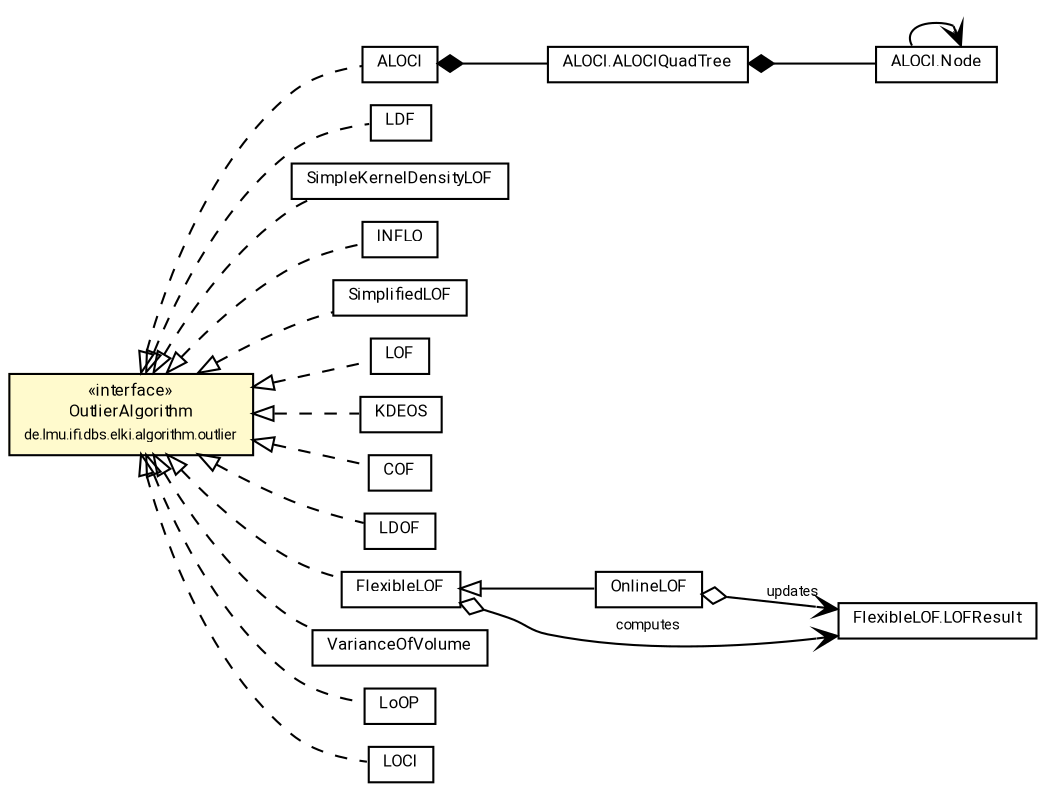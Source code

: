 #!/usr/local/bin/dot
#
# Class diagram 
# Generated by UMLGraph version R5_7_2-60-g0e99a6 (http://www.spinellis.gr/umlgraph/)
#

digraph G {
	graph [fontnames="svg"]
	edge [fontname="Roboto",fontsize=7,labelfontname="Roboto",labelfontsize=7,color="black"];
	node [fontname="Roboto",fontcolor="black",fontsize=8,shape=plaintext,margin=0,width=0,height=0];
	nodesep=0.15;
	ranksep=0.25;
	rankdir=LR;
	// de.lmu.ifi.dbs.elki.algorithm.outlier.OutlierAlgorithm
	c792625 [label=<<table title="de.lmu.ifi.dbs.elki.algorithm.outlier.OutlierAlgorithm" border="0" cellborder="1" cellspacing="0" cellpadding="2" bgcolor="LemonChiffon" href="../OutlierAlgorithm.html" target="_parent">
		<tr><td><table border="0" cellspacing="0" cellpadding="1">
		<tr><td align="center" balign="center"> &#171;interface&#187; </td></tr>
		<tr><td align="center" balign="center"> <font face="Roboto">OutlierAlgorithm</font> </td></tr>
		<tr><td align="center" balign="center"> <font face="Roboto" point-size="7.0">de.lmu.ifi.dbs.elki.algorithm.outlier</font> </td></tr>
		</table></td></tr>
		</table>>, URL="../OutlierAlgorithm.html"];
	// de.lmu.ifi.dbs.elki.algorithm.outlier.lof.ALOCI<O extends de.lmu.ifi.dbs.elki.data.NumberVector>
	c792695 [label=<<table title="de.lmu.ifi.dbs.elki.algorithm.outlier.lof.ALOCI" border="0" cellborder="1" cellspacing="0" cellpadding="2" href="ALOCI.html" target="_parent">
		<tr><td><table border="0" cellspacing="0" cellpadding="1">
		<tr><td align="center" balign="center"> <font face="Roboto">ALOCI</font> </td></tr>
		</table></td></tr>
		</table>>, URL="ALOCI.html"];
	// de.lmu.ifi.dbs.elki.algorithm.outlier.lof.ALOCI.ALOCIQuadTree
	c792696 [label=<<table title="de.lmu.ifi.dbs.elki.algorithm.outlier.lof.ALOCI.ALOCIQuadTree" border="0" cellborder="1" cellspacing="0" cellpadding="2" href="ALOCI.ALOCIQuadTree.html" target="_parent">
		<tr><td><table border="0" cellspacing="0" cellpadding="1">
		<tr><td align="center" balign="center"> <font face="Roboto">ALOCI.ALOCIQuadTree</font> </td></tr>
		</table></td></tr>
		</table>>, URL="ALOCI.ALOCIQuadTree.html"];
	// de.lmu.ifi.dbs.elki.algorithm.outlier.lof.ALOCI.Node
	c792697 [label=<<table title="de.lmu.ifi.dbs.elki.algorithm.outlier.lof.ALOCI.Node" border="0" cellborder="1" cellspacing="0" cellpadding="2" href="ALOCI.Node.html" target="_parent">
		<tr><td><table border="0" cellspacing="0" cellpadding="1">
		<tr><td align="center" balign="center"> <font face="Roboto">ALOCI.Node</font> </td></tr>
		</table></td></tr>
		</table>>, URL="ALOCI.Node.html"];
	// de.lmu.ifi.dbs.elki.algorithm.outlier.lof.LDF<O extends de.lmu.ifi.dbs.elki.data.NumberVector>
	c792699 [label=<<table title="de.lmu.ifi.dbs.elki.algorithm.outlier.lof.LDF" border="0" cellborder="1" cellspacing="0" cellpadding="2" href="LDF.html" target="_parent">
		<tr><td><table border="0" cellspacing="0" cellpadding="1">
		<tr><td align="center" balign="center"> <font face="Roboto">LDF</font> </td></tr>
		</table></td></tr>
		</table>>, URL="LDF.html"];
	// de.lmu.ifi.dbs.elki.algorithm.outlier.lof.SimpleKernelDensityLOF<O extends de.lmu.ifi.dbs.elki.data.NumberVector>
	c792701 [label=<<table title="de.lmu.ifi.dbs.elki.algorithm.outlier.lof.SimpleKernelDensityLOF" border="0" cellborder="1" cellspacing="0" cellpadding="2" href="SimpleKernelDensityLOF.html" target="_parent">
		<tr><td><table border="0" cellspacing="0" cellpadding="1">
		<tr><td align="center" balign="center"> <font face="Roboto">SimpleKernelDensityLOF</font> </td></tr>
		</table></td></tr>
		</table>>, URL="SimpleKernelDensityLOF.html"];
	// de.lmu.ifi.dbs.elki.algorithm.outlier.lof.INFLO<O>
	c792703 [label=<<table title="de.lmu.ifi.dbs.elki.algorithm.outlier.lof.INFLO" border="0" cellborder="1" cellspacing="0" cellpadding="2" href="INFLO.html" target="_parent">
		<tr><td><table border="0" cellspacing="0" cellpadding="1">
		<tr><td align="center" balign="center"> <font face="Roboto">INFLO</font> </td></tr>
		</table></td></tr>
		</table>>, URL="INFLO.html"];
	// de.lmu.ifi.dbs.elki.algorithm.outlier.lof.OnlineLOF<O>
	c792715 [label=<<table title="de.lmu.ifi.dbs.elki.algorithm.outlier.lof.OnlineLOF" border="0" cellborder="1" cellspacing="0" cellpadding="2" href="OnlineLOF.html" target="_parent">
		<tr><td><table border="0" cellspacing="0" cellpadding="1">
		<tr><td align="center" balign="center"> <font face="Roboto">OnlineLOF</font> </td></tr>
		</table></td></tr>
		</table>>, URL="OnlineLOF.html"];
	// de.lmu.ifi.dbs.elki.algorithm.outlier.lof.SimplifiedLOF<O>
	c792718 [label=<<table title="de.lmu.ifi.dbs.elki.algorithm.outlier.lof.SimplifiedLOF" border="0" cellborder="1" cellspacing="0" cellpadding="2" href="SimplifiedLOF.html" target="_parent">
		<tr><td><table border="0" cellspacing="0" cellpadding="1">
		<tr><td align="center" balign="center"> <font face="Roboto">SimplifiedLOF</font> </td></tr>
		</table></td></tr>
		</table>>, URL="SimplifiedLOF.html"];
	// de.lmu.ifi.dbs.elki.algorithm.outlier.lof.LOF<O>
	c792720 [label=<<table title="de.lmu.ifi.dbs.elki.algorithm.outlier.lof.LOF" border="0" cellborder="1" cellspacing="0" cellpadding="2" href="LOF.html" target="_parent">
		<tr><td><table border="0" cellspacing="0" cellpadding="1">
		<tr><td align="center" balign="center"> <font face="Roboto">LOF</font> </td></tr>
		</table></td></tr>
		</table>>, URL="LOF.html"];
	// de.lmu.ifi.dbs.elki.algorithm.outlier.lof.KDEOS<O>
	c792722 [label=<<table title="de.lmu.ifi.dbs.elki.algorithm.outlier.lof.KDEOS" border="0" cellborder="1" cellspacing="0" cellpadding="2" href="KDEOS.html" target="_parent">
		<tr><td><table border="0" cellspacing="0" cellpadding="1">
		<tr><td align="center" balign="center"> <font face="Roboto">KDEOS</font> </td></tr>
		</table></td></tr>
		</table>>, URL="KDEOS.html"];
	// de.lmu.ifi.dbs.elki.algorithm.outlier.lof.COF<O>
	c792724 [label=<<table title="de.lmu.ifi.dbs.elki.algorithm.outlier.lof.COF" border="0" cellborder="1" cellspacing="0" cellpadding="2" href="COF.html" target="_parent">
		<tr><td><table border="0" cellspacing="0" cellpadding="1">
		<tr><td align="center" balign="center"> <font face="Roboto">COF</font> </td></tr>
		</table></td></tr>
		</table>>, URL="COF.html"];
	// de.lmu.ifi.dbs.elki.algorithm.outlier.lof.LDOF<O>
	c792726 [label=<<table title="de.lmu.ifi.dbs.elki.algorithm.outlier.lof.LDOF" border="0" cellborder="1" cellspacing="0" cellpadding="2" href="LDOF.html" target="_parent">
		<tr><td><table border="0" cellspacing="0" cellpadding="1">
		<tr><td align="center" balign="center"> <font face="Roboto">LDOF</font> </td></tr>
		</table></td></tr>
		</table>>, URL="LDOF.html"];
	// de.lmu.ifi.dbs.elki.algorithm.outlier.lof.FlexibleLOF<O>
	c792728 [label=<<table title="de.lmu.ifi.dbs.elki.algorithm.outlier.lof.FlexibleLOF" border="0" cellborder="1" cellspacing="0" cellpadding="2" href="FlexibleLOF.html" target="_parent">
		<tr><td><table border="0" cellspacing="0" cellpadding="1">
		<tr><td align="center" balign="center"> <font face="Roboto">FlexibleLOF</font> </td></tr>
		</table></td></tr>
		</table>>, URL="FlexibleLOF.html"];
	// de.lmu.ifi.dbs.elki.algorithm.outlier.lof.FlexibleLOF.LOFResult<O>
	c792729 [label=<<table title="de.lmu.ifi.dbs.elki.algorithm.outlier.lof.FlexibleLOF.LOFResult" border="0" cellborder="1" cellspacing="0" cellpadding="2" href="FlexibleLOF.LOFResult.html" target="_parent">
		<tr><td><table border="0" cellspacing="0" cellpadding="1">
		<tr><td align="center" balign="center"> <font face="Roboto">FlexibleLOF.LOFResult</font> </td></tr>
		</table></td></tr>
		</table>>, URL="FlexibleLOF.LOFResult.html"];
	// de.lmu.ifi.dbs.elki.algorithm.outlier.lof.VarianceOfVolume<O extends de.lmu.ifi.dbs.elki.data.spatial.SpatialComparable>
	c792731 [label=<<table title="de.lmu.ifi.dbs.elki.algorithm.outlier.lof.VarianceOfVolume" border="0" cellborder="1" cellspacing="0" cellpadding="2" href="VarianceOfVolume.html" target="_parent">
		<tr><td><table border="0" cellspacing="0" cellpadding="1">
		<tr><td align="center" balign="center"> <font face="Roboto">VarianceOfVolume</font> </td></tr>
		</table></td></tr>
		</table>>, URL="VarianceOfVolume.html"];
	// de.lmu.ifi.dbs.elki.algorithm.outlier.lof.LoOP<O>
	c792733 [label=<<table title="de.lmu.ifi.dbs.elki.algorithm.outlier.lof.LoOP" border="0" cellborder="1" cellspacing="0" cellpadding="2" href="LoOP.html" target="_parent">
		<tr><td><table border="0" cellspacing="0" cellpadding="1">
		<tr><td align="center" balign="center"> <font face="Roboto">LoOP</font> </td></tr>
		</table></td></tr>
		</table>>, URL="LoOP.html"];
	// de.lmu.ifi.dbs.elki.algorithm.outlier.lof.LOCI<O>
	c792735 [label=<<table title="de.lmu.ifi.dbs.elki.algorithm.outlier.lof.LOCI" border="0" cellborder="1" cellspacing="0" cellpadding="2" href="LOCI.html" target="_parent">
		<tr><td><table border="0" cellspacing="0" cellpadding="1">
		<tr><td align="center" balign="center"> <font face="Roboto">LOCI</font> </td></tr>
		</table></td></tr>
		</table>>, URL="LOCI.html"];
	// de.lmu.ifi.dbs.elki.algorithm.outlier.lof.ALOCI<O extends de.lmu.ifi.dbs.elki.data.NumberVector> implements de.lmu.ifi.dbs.elki.algorithm.outlier.OutlierAlgorithm
	c792625 -> c792695 [arrowtail=empty,style=dashed,dir=back,weight=9];
	// de.lmu.ifi.dbs.elki.algorithm.outlier.lof.ALOCI<O extends de.lmu.ifi.dbs.elki.data.NumberVector> composed de.lmu.ifi.dbs.elki.algorithm.outlier.lof.ALOCI.ALOCIQuadTree
	c792695 -> c792696 [arrowhead=none,arrowtail=diamond,dir=back,weight=6];
	// de.lmu.ifi.dbs.elki.algorithm.outlier.lof.ALOCI.ALOCIQuadTree composed de.lmu.ifi.dbs.elki.algorithm.outlier.lof.ALOCI.Node
	c792696 -> c792697 [arrowhead=none,arrowtail=diamond,dir=back,weight=6];
	// de.lmu.ifi.dbs.elki.algorithm.outlier.lof.LDF<O extends de.lmu.ifi.dbs.elki.data.NumberVector> implements de.lmu.ifi.dbs.elki.algorithm.outlier.OutlierAlgorithm
	c792625 -> c792699 [arrowtail=empty,style=dashed,dir=back,weight=9];
	// de.lmu.ifi.dbs.elki.algorithm.outlier.lof.SimpleKernelDensityLOF<O extends de.lmu.ifi.dbs.elki.data.NumberVector> implements de.lmu.ifi.dbs.elki.algorithm.outlier.OutlierAlgorithm
	c792625 -> c792701 [arrowtail=empty,style=dashed,dir=back,weight=9];
	// de.lmu.ifi.dbs.elki.algorithm.outlier.lof.INFLO<O> implements de.lmu.ifi.dbs.elki.algorithm.outlier.OutlierAlgorithm
	c792625 -> c792703 [arrowtail=empty,style=dashed,dir=back,weight=9];
	// de.lmu.ifi.dbs.elki.algorithm.outlier.lof.OnlineLOF<O> extends de.lmu.ifi.dbs.elki.algorithm.outlier.lof.FlexibleLOF<O>
	c792728 -> c792715 [arrowtail=empty,dir=back,weight=10];
	// de.lmu.ifi.dbs.elki.algorithm.outlier.lof.OnlineLOF<O> navhas de.lmu.ifi.dbs.elki.algorithm.outlier.lof.FlexibleLOF.LOFResult<O>
	c792715 -> c792729 [arrowhead=open,arrowtail=ediamond,dir=both,weight=3,label="updates"];
	// de.lmu.ifi.dbs.elki.algorithm.outlier.lof.SimplifiedLOF<O> implements de.lmu.ifi.dbs.elki.algorithm.outlier.OutlierAlgorithm
	c792625 -> c792718 [arrowtail=empty,style=dashed,dir=back,weight=9];
	// de.lmu.ifi.dbs.elki.algorithm.outlier.lof.LOF<O> implements de.lmu.ifi.dbs.elki.algorithm.outlier.OutlierAlgorithm
	c792625 -> c792720 [arrowtail=empty,style=dashed,dir=back,weight=9];
	// de.lmu.ifi.dbs.elki.algorithm.outlier.lof.KDEOS<O> implements de.lmu.ifi.dbs.elki.algorithm.outlier.OutlierAlgorithm
	c792625 -> c792722 [arrowtail=empty,style=dashed,dir=back,weight=9];
	// de.lmu.ifi.dbs.elki.algorithm.outlier.lof.COF<O> implements de.lmu.ifi.dbs.elki.algorithm.outlier.OutlierAlgorithm
	c792625 -> c792724 [arrowtail=empty,style=dashed,dir=back,weight=9];
	// de.lmu.ifi.dbs.elki.algorithm.outlier.lof.LDOF<O> implements de.lmu.ifi.dbs.elki.algorithm.outlier.OutlierAlgorithm
	c792625 -> c792726 [arrowtail=empty,style=dashed,dir=back,weight=9];
	// de.lmu.ifi.dbs.elki.algorithm.outlier.lof.FlexibleLOF<O> implements de.lmu.ifi.dbs.elki.algorithm.outlier.OutlierAlgorithm
	c792625 -> c792728 [arrowtail=empty,style=dashed,dir=back,weight=9];
	// de.lmu.ifi.dbs.elki.algorithm.outlier.lof.FlexibleLOF<O> navhas de.lmu.ifi.dbs.elki.algorithm.outlier.lof.FlexibleLOF.LOFResult<O>
	c792728 -> c792729 [arrowhead=open,arrowtail=ediamond,dir=both,weight=3,label="computes"];
	// de.lmu.ifi.dbs.elki.algorithm.outlier.lof.VarianceOfVolume<O extends de.lmu.ifi.dbs.elki.data.spatial.SpatialComparable> implements de.lmu.ifi.dbs.elki.algorithm.outlier.OutlierAlgorithm
	c792625 -> c792731 [arrowtail=empty,style=dashed,dir=back,weight=9];
	// de.lmu.ifi.dbs.elki.algorithm.outlier.lof.LoOP<O> implements de.lmu.ifi.dbs.elki.algorithm.outlier.OutlierAlgorithm
	c792625 -> c792733 [arrowtail=empty,style=dashed,dir=back,weight=9];
	// de.lmu.ifi.dbs.elki.algorithm.outlier.lof.LOCI<O> implements de.lmu.ifi.dbs.elki.algorithm.outlier.OutlierAlgorithm
	c792625 -> c792735 [arrowtail=empty,style=dashed,dir=back,weight=9];
	// de.lmu.ifi.dbs.elki.algorithm.outlier.lof.ALOCI.Node navassoc de.lmu.ifi.dbs.elki.algorithm.outlier.lof.ALOCI.Node
	c792697 -> c792697 [arrowhead=open,weight=1,headlabel="*"];
}

